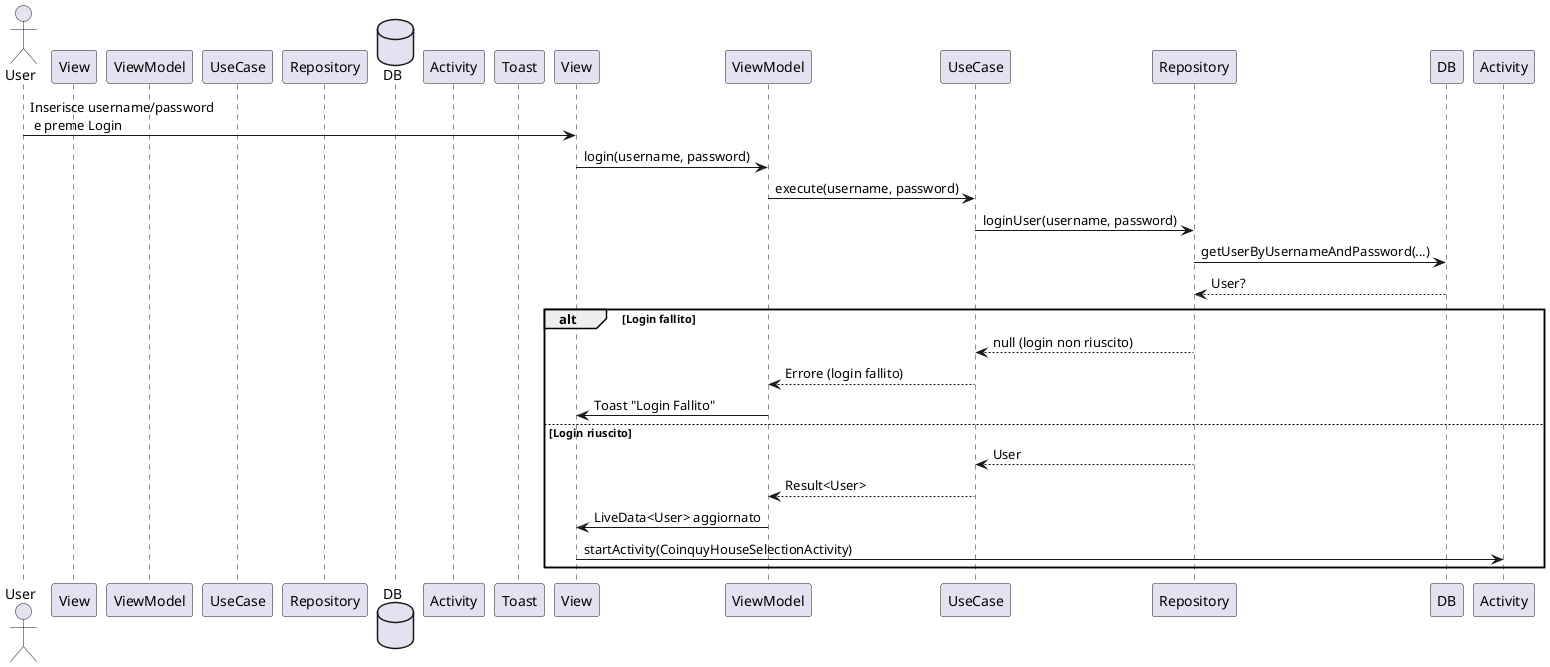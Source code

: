 @startuml
actor User
participant View as LoginFragment
participant ViewModel as AuthViewModel
participant UseCase as LoginUseCase
participant Repository as UserRepository
database DB as RoomDB
participant Activity as CoinquyHouseSelectionActivity
participant Toast as ToastMessage

User -> View : Inserisce username/password\n e preme Login
View -> ViewModel : login(username, password)
ViewModel -> UseCase : execute(username, password)
UseCase -> Repository : loginUser(username, password)
Repository -> DB : getUserByUsernameAndPassword(...)
DB --> Repository : User?
alt Login fallito
    Repository --> UseCase : null (login non riuscito)
    UseCase --> ViewModel : Errore (login fallito)
    ViewModel -> View : Toast "Login Fallito"
else Login riuscito
    Repository --> UseCase : User
    UseCase --> ViewModel : Result<User>
    ViewModel -> View : LiveData<User> aggiornato
    View -> Activity : startActivity(CoinquyHouseSelectionActivity)
end
@enduml
